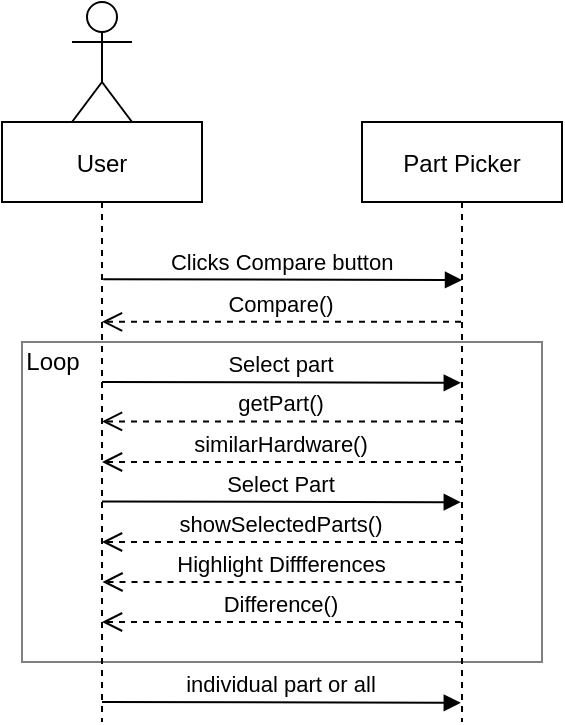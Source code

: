 <mxfile version="20.3.0" type="device"><diagram id="kgpKYQtTHZ0yAKxKKP6v" name="Page-1"><mxGraphModel dx="418" dy="464" grid="1" gridSize="10" guides="1" tooltips="1" connect="1" arrows="1" fold="1" page="1" pageScale="1" pageWidth="850" pageHeight="1100" math="0" shadow="0"><root><mxCell id="0"/><mxCell id="1" parent="0"/><mxCell id="ON52ML9lcDS6lMHhFOyS-5" value="" style="rounded=0;whiteSpace=wrap;html=1;opacity=50;" parent="1" vertex="1"><mxGeometry x="130" y="190" width="260" height="160" as="geometry"/></mxCell><mxCell id="3nuBFxr9cyL0pnOWT2aG-1" value="User" style="shape=umlLifeline;perimeter=lifelinePerimeter;container=1;collapsible=0;recursiveResize=0;rounded=0;shadow=0;strokeWidth=1;" parent="1" vertex="1"><mxGeometry x="120" y="80" width="100" height="300" as="geometry"/></mxCell><mxCell id="ON52ML9lcDS6lMHhFOyS-11" value="Highlight Diffferences" style="verticalAlign=bottom;endArrow=open;dashed=1;endSize=8;shadow=0;strokeWidth=1;entryX=0.5;entryY=0.333;entryDx=0;entryDy=0;entryPerimeter=0;" parent="3nuBFxr9cyL0pnOWT2aG-1" edge="1"><mxGeometry relative="1" as="geometry"><mxPoint x="50.25" y="230" as="targetPoint"/><mxPoint x="229.75" y="230" as="sourcePoint"/></mxGeometry></mxCell><mxCell id="3nuBFxr9cyL0pnOWT2aG-5" value="Part Picker" style="shape=umlLifeline;perimeter=lifelinePerimeter;container=1;collapsible=0;recursiveResize=0;rounded=0;shadow=0;strokeWidth=1;" parent="1" vertex="1"><mxGeometry x="300" y="80" width="100" height="300" as="geometry"/></mxCell><mxCell id="ON52ML9lcDS6lMHhFOyS-3" value="similarHardware()" style="verticalAlign=bottom;endArrow=open;dashed=1;endSize=8;shadow=0;strokeWidth=1;entryX=0.5;entryY=0.333;entryDx=0;entryDy=0;entryPerimeter=0;" parent="3nuBFxr9cyL0pnOWT2aG-5" edge="1"><mxGeometry relative="1" as="geometry"><mxPoint x="-130.0" y="170.0" as="targetPoint"/><mxPoint x="49.5" y="170.0" as="sourcePoint"/></mxGeometry></mxCell><mxCell id="ON52ML9lcDS6lMHhFOyS-10" value="individual part or all" style="verticalAlign=bottom;endArrow=block;shadow=0;strokeWidth=1;exitX=0.506;exitY=0.262;exitDx=0;exitDy=0;exitPerimeter=0;" parent="3nuBFxr9cyL0pnOWT2aG-5" edge="1"><mxGeometry relative="1" as="geometry"><mxPoint x="-130.0" y="290" as="sourcePoint"/><mxPoint x="49.4" y="290.4" as="targetPoint"/></mxGeometry></mxCell><mxCell id="3nuBFxr9cyL0pnOWT2aG-7" value="Compare()" style="verticalAlign=bottom;endArrow=open;dashed=1;endSize=8;shadow=0;strokeWidth=1;entryX=0.5;entryY=0.333;entryDx=0;entryDy=0;entryPerimeter=0;" parent="1" source="3nuBFxr9cyL0pnOWT2aG-5" target="3nuBFxr9cyL0pnOWT2aG-1" edge="1"><mxGeometry relative="1" as="geometry"><mxPoint x="175.0" y="180.0" as="targetPoint"/><mxPoint x="345" y="180.0" as="sourcePoint"/></mxGeometry></mxCell><mxCell id="3nuBFxr9cyL0pnOWT2aG-8" value="Clicks Compare button" style="verticalAlign=bottom;endArrow=block;shadow=0;strokeWidth=1;exitX=0.506;exitY=0.262;exitDx=0;exitDy=0;exitPerimeter=0;" parent="1" source="3nuBFxr9cyL0pnOWT2aG-1" edge="1"><mxGeometry relative="1" as="geometry"><mxPoint x="175.0" y="160.0" as="sourcePoint"/><mxPoint x="350" y="159" as="targetPoint"/></mxGeometry></mxCell><mxCell id="ON52ML9lcDS6lMHhFOyS-1" value="" style="shape=umlActor;verticalLabelPosition=bottom;verticalAlign=top;html=1;outlineConnect=0;" parent="1" vertex="1"><mxGeometry x="155" y="20" width="30" height="60" as="geometry"/></mxCell><mxCell id="ON52ML9lcDS6lMHhFOyS-2" value="Select part" style="verticalAlign=bottom;endArrow=block;shadow=0;strokeWidth=1;exitX=0.506;exitY=0.262;exitDx=0;exitDy=0;exitPerimeter=0;" parent="1" edge="1"><mxGeometry relative="1" as="geometry"><mxPoint x="170.0" y="210.0" as="sourcePoint"/><mxPoint x="349.4" y="210.4" as="targetPoint"/></mxGeometry></mxCell><mxCell id="ON52ML9lcDS6lMHhFOyS-4" value="getPart()" style="verticalAlign=bottom;endArrow=open;dashed=1;endSize=8;shadow=0;strokeWidth=1;entryX=0.5;entryY=0.333;entryDx=0;entryDy=0;entryPerimeter=0;" parent="1" edge="1"><mxGeometry relative="1" as="geometry"><mxPoint x="170.0" y="229.69" as="targetPoint"/><mxPoint x="349.5" y="229.69" as="sourcePoint"/></mxGeometry></mxCell><mxCell id="ON52ML9lcDS6lMHhFOyS-7" value="Loop" style="text;html=1;align=center;verticalAlign=middle;resizable=0;points=[];autosize=1;strokeColor=none;fillColor=none;" parent="1" vertex="1"><mxGeometry x="120" y="185" width="50" height="30" as="geometry"/></mxCell><mxCell id="ON52ML9lcDS6lMHhFOyS-13" value="Difference()" style="verticalAlign=bottom;endArrow=open;dashed=1;endSize=8;shadow=0;strokeWidth=1;entryX=0.5;entryY=0.333;entryDx=0;entryDy=0;entryPerimeter=0;" parent="1" edge="1"><mxGeometry relative="1" as="geometry"><mxPoint x="170.0" y="330" as="targetPoint"/><mxPoint x="349.5" y="330" as="sourcePoint"/></mxGeometry></mxCell><mxCell id="ON52ML9lcDS6lMHhFOyS-9" value="showSelectedParts()" style="verticalAlign=bottom;endArrow=open;dashed=1;endSize=8;shadow=0;strokeWidth=1;entryX=0.5;entryY=0.333;entryDx=0;entryDy=0;entryPerimeter=0;" parent="1" edge="1"><mxGeometry relative="1" as="geometry"><mxPoint x="170.0" y="290" as="targetPoint"/><mxPoint x="349.5" y="290" as="sourcePoint"/></mxGeometry></mxCell><mxCell id="ON52ML9lcDS6lMHhFOyS-14" value="Select Part" style="verticalAlign=bottom;endArrow=block;shadow=0;strokeWidth=1;exitX=0.506;exitY=0.262;exitDx=0;exitDy=0;exitPerimeter=0;" parent="1" edge="1"><mxGeometry relative="1" as="geometry"><mxPoint x="170.0" y="269.69" as="sourcePoint"/><mxPoint x="349.4" y="270.09" as="targetPoint"/></mxGeometry></mxCell></root></mxGraphModel></diagram></mxfile>